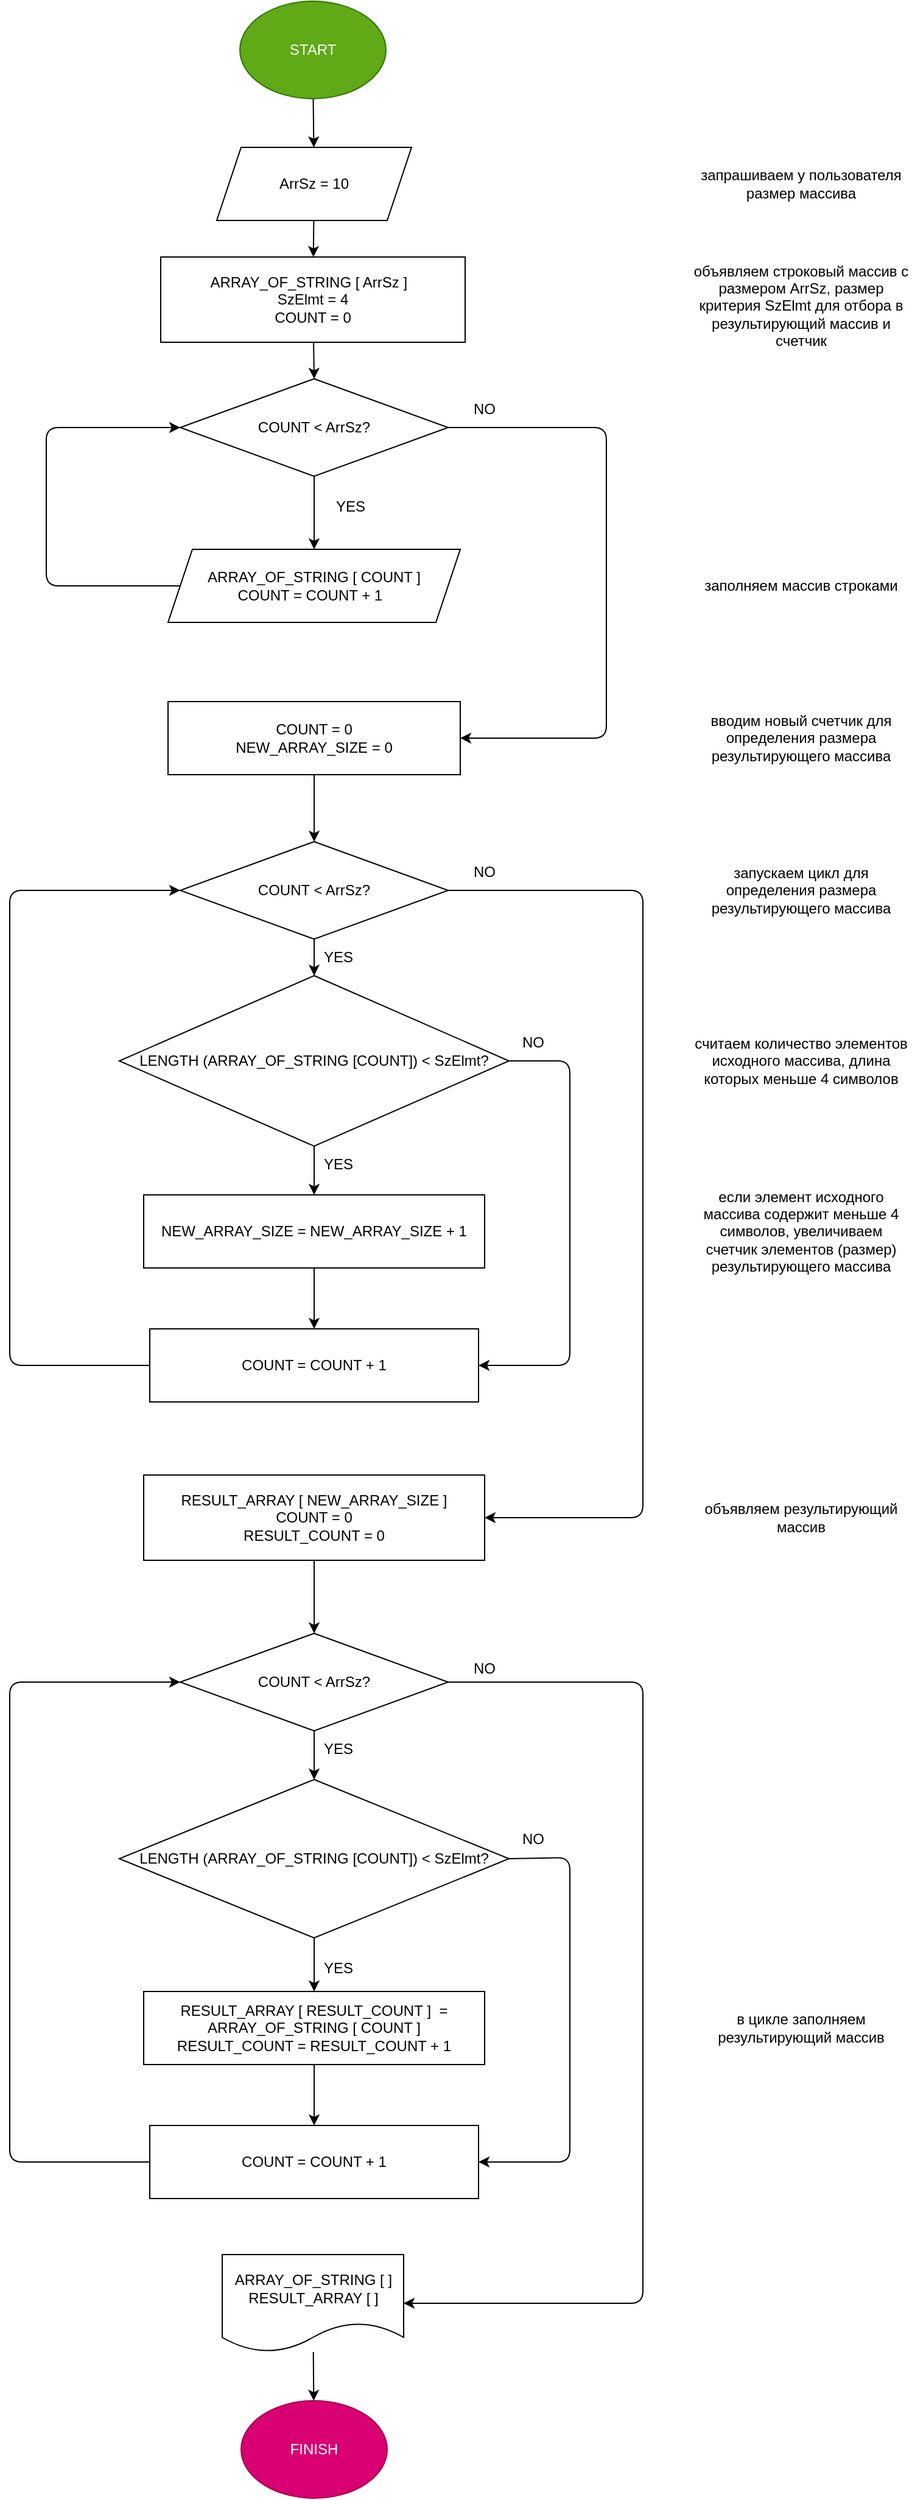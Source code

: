 <mxfile>
    <diagram id="M4BAPrSTI6uC42smdG8H" name="Page-1">
        <mxGraphModel dx="989" dy="467" grid="1" gridSize="10" guides="1" tooltips="1" connect="1" arrows="1" fold="1" page="1" pageScale="1" pageWidth="827" pageHeight="1169" math="0" shadow="0">
            <root>
                <mxCell id="0"/>
                <mxCell id="1" parent="0"/>
                <mxCell id="58" value="" style="edgeStyle=none;html=1;" parent="1" source="2" target="57" edge="1">
                    <mxGeometry relative="1" as="geometry"/>
                </mxCell>
                <mxCell id="2" value="START" style="ellipse;whiteSpace=wrap;html=1;fillColor=#60a917;fontColor=#ffffff;strokeColor=#2D7600;" parent="1" vertex="1">
                    <mxGeometry x="219" y="20" width="120" height="80" as="geometry"/>
                </mxCell>
                <mxCell id="9" style="edgeStyle=none;html=1;entryX=0.5;entryY=0;entryDx=0;entryDy=0;" parent="1" source="3" target="7" edge="1">
                    <mxGeometry relative="1" as="geometry"/>
                </mxCell>
                <mxCell id="3" value="ARRAY_OF_STRING [ ArrSz&amp;nbsp;]&amp;nbsp;&amp;nbsp;&lt;br&gt;SzElmt = 4&lt;br&gt;COUNT = 0" style="rounded=0;whiteSpace=wrap;html=1;" parent="1" vertex="1">
                    <mxGeometry x="154" y="230" width="250" height="70" as="geometry"/>
                </mxCell>
                <mxCell id="10" style="edgeStyle=none;html=1;exitX=0;exitY=0.5;exitDx=0;exitDy=0;entryX=0;entryY=0.5;entryDx=0;entryDy=0;" parent="1" source="5" target="7" edge="1">
                    <mxGeometry relative="1" as="geometry">
                        <Array as="points">
                            <mxPoint x="60" y="500"/>
                            <mxPoint x="60" y="370"/>
                        </Array>
                    </mxGeometry>
                </mxCell>
                <mxCell id="5" value="&lt;span&gt;ARRAY_OF_STRING [ COUNT ]&lt;br&gt;COUNT = COUNT + 1&amp;nbsp;&amp;nbsp;&lt;/span&gt;" style="shape=parallelogram;perimeter=parallelogramPerimeter;whiteSpace=wrap;html=1;fixedSize=1;" parent="1" vertex="1">
                    <mxGeometry x="160" y="470" width="240" height="60" as="geometry"/>
                </mxCell>
                <mxCell id="15" style="edgeStyle=none;html=1;exitX=0.5;exitY=1;exitDx=0;exitDy=0;entryX=0.5;entryY=0;entryDx=0;entryDy=0;" parent="1" source="7" target="5" edge="1">
                    <mxGeometry relative="1" as="geometry"/>
                </mxCell>
                <mxCell id="19" style="edgeStyle=none;html=1;exitX=1;exitY=0.5;exitDx=0;exitDy=0;entryX=1;entryY=0.5;entryDx=0;entryDy=0;" parent="1" source="7" target="16" edge="1">
                    <mxGeometry relative="1" as="geometry">
                        <Array as="points">
                            <mxPoint x="520" y="370"/>
                            <mxPoint x="520" y="625"/>
                        </Array>
                    </mxGeometry>
                </mxCell>
                <mxCell id="7" value="COUNT &amp;lt; ArrSz?" style="rhombus;whiteSpace=wrap;html=1;" parent="1" vertex="1">
                    <mxGeometry x="170" y="330" width="220" height="80" as="geometry"/>
                </mxCell>
                <mxCell id="14" value="YES" style="text;html=1;strokeColor=none;fillColor=none;align=center;verticalAlign=middle;whiteSpace=wrap;rounded=0;" parent="1" vertex="1">
                    <mxGeometry x="280" y="420" width="60" height="30" as="geometry"/>
                </mxCell>
                <mxCell id="22" style="edgeStyle=none;html=1;exitX=0.5;exitY=1;exitDx=0;exitDy=0;entryX=0.5;entryY=0;entryDx=0;entryDy=0;" parent="1" source="16" target="21" edge="1">
                    <mxGeometry relative="1" as="geometry"/>
                </mxCell>
                <mxCell id="16" value="COUNT = 0&lt;br&gt;NEW_ARRAY_SIZE = 0" style="rounded=0;whiteSpace=wrap;html=1;" parent="1" vertex="1">
                    <mxGeometry x="160" y="595" width="240" height="60" as="geometry"/>
                </mxCell>
                <mxCell id="20" value="NO" style="text;html=1;strokeColor=none;fillColor=none;align=center;verticalAlign=middle;whiteSpace=wrap;rounded=0;" parent="1" vertex="1">
                    <mxGeometry x="390" y="340" width="60" height="30" as="geometry"/>
                </mxCell>
                <mxCell id="24" style="edgeStyle=none;html=1;exitX=0.5;exitY=1;exitDx=0;exitDy=0;entryX=0.5;entryY=0;entryDx=0;entryDy=0;" parent="1" source="21" target="23" edge="1">
                    <mxGeometry relative="1" as="geometry"/>
                </mxCell>
                <mxCell id="21" value="COUNT &amp;lt; ArrSz?" style="rhombus;whiteSpace=wrap;html=1;" parent="1" vertex="1">
                    <mxGeometry x="170" y="710" width="220" height="80" as="geometry"/>
                </mxCell>
                <mxCell id="26" style="edgeStyle=none;html=1;exitX=0.5;exitY=1;exitDx=0;exitDy=0;entryX=0.5;entryY=0;entryDx=0;entryDy=0;" parent="1" source="23" target="25" edge="1">
                    <mxGeometry relative="1" as="geometry"/>
                </mxCell>
                <mxCell id="32" style="edgeStyle=none;html=1;exitX=1;exitY=0.5;exitDx=0;exitDy=0;entryX=1;entryY=0.5;entryDx=0;entryDy=0;" parent="1" source="23" target="27" edge="1">
                    <mxGeometry relative="1" as="geometry">
                        <mxPoint x="420" y="1150" as="targetPoint"/>
                        <Array as="points">
                            <mxPoint x="490" y="890"/>
                            <mxPoint x="490" y="1140"/>
                        </Array>
                    </mxGeometry>
                </mxCell>
                <mxCell id="23" value="LENGTH (ARRAY_OF_STRING [COUNT]) &amp;lt; SzElmt?" style="rhombus;whiteSpace=wrap;html=1;" parent="1" vertex="1">
                    <mxGeometry x="120" y="820" width="320" height="140" as="geometry"/>
                </mxCell>
                <mxCell id="28" style="edgeStyle=none;html=1;exitX=0.5;exitY=1;exitDx=0;exitDy=0;entryX=0.5;entryY=0;entryDx=0;entryDy=0;" parent="1" source="25" target="27" edge="1">
                    <mxGeometry relative="1" as="geometry"/>
                </mxCell>
                <mxCell id="25" value="NEW_ARRAY_SIZE = NEW_ARRAY_SIZE + 1" style="rounded=0;whiteSpace=wrap;html=1;" parent="1" vertex="1">
                    <mxGeometry x="140" y="1000" width="280" height="60" as="geometry"/>
                </mxCell>
                <mxCell id="38" style="edgeStyle=none;html=1;exitX=0;exitY=0.5;exitDx=0;exitDy=0;entryX=0;entryY=0.5;entryDx=0;entryDy=0;" parent="1" source="27" target="21" edge="1">
                    <mxGeometry relative="1" as="geometry">
                        <Array as="points">
                            <mxPoint x="30" y="1140"/>
                            <mxPoint x="30" y="750"/>
                        </Array>
                    </mxGeometry>
                </mxCell>
                <mxCell id="27" value="COUNT = COUNT + 1" style="rounded=0;whiteSpace=wrap;html=1;" parent="1" vertex="1">
                    <mxGeometry x="145" y="1110" width="270" height="60" as="geometry"/>
                </mxCell>
                <mxCell id="29" value="YES" style="text;html=1;strokeColor=none;fillColor=none;align=center;verticalAlign=middle;whiteSpace=wrap;rounded=0;" parent="1" vertex="1">
                    <mxGeometry x="270" y="790" width="60" height="30" as="geometry"/>
                </mxCell>
                <mxCell id="30" value="YES" style="text;html=1;strokeColor=none;fillColor=none;align=center;verticalAlign=middle;whiteSpace=wrap;rounded=0;" parent="1" vertex="1">
                    <mxGeometry x="270" y="960" width="60" height="30" as="geometry"/>
                </mxCell>
                <mxCell id="34" value="NO" style="text;html=1;strokeColor=none;fillColor=none;align=center;verticalAlign=middle;whiteSpace=wrap;rounded=0;" parent="1" vertex="1">
                    <mxGeometry x="430" y="860" width="60" height="30" as="geometry"/>
                </mxCell>
                <mxCell id="53" style="edgeStyle=none;html=1;exitX=0.5;exitY=1;exitDx=0;exitDy=0;entryX=0.5;entryY=0;entryDx=0;entryDy=0;" parent="1" source="35" target="41" edge="1">
                    <mxGeometry relative="1" as="geometry"/>
                </mxCell>
                <mxCell id="35" value="RESULT_ARRAY [ NEW_ARRAY_SIZE ]&lt;br&gt;COUNT = 0&lt;br&gt;RESULT_COUNT = 0" style="rounded=0;whiteSpace=wrap;html=1;" parent="1" vertex="1">
                    <mxGeometry x="140" y="1230" width="280" height="70" as="geometry"/>
                </mxCell>
                <mxCell id="39" style="edgeStyle=none;html=1;exitX=0;exitY=1;exitDx=0;exitDy=0;entryX=1;entryY=0.5;entryDx=0;entryDy=0;" parent="1" source="36" target="35" edge="1">
                    <mxGeometry relative="1" as="geometry">
                        <Array as="points">
                            <mxPoint x="550" y="750"/>
                            <mxPoint x="550" y="1265"/>
                        </Array>
                    </mxGeometry>
                </mxCell>
                <mxCell id="36" value="NO" style="text;html=1;strokeColor=none;fillColor=none;align=center;verticalAlign=middle;whiteSpace=wrap;rounded=0;" parent="1" vertex="1">
                    <mxGeometry x="390" y="720" width="60" height="30" as="geometry"/>
                </mxCell>
                <mxCell id="40" style="edgeStyle=none;html=1;exitX=0.5;exitY=1;exitDx=0;exitDy=0;entryX=0.5;entryY=0;entryDx=0;entryDy=0;" parent="1" source="41" target="44" edge="1">
                    <mxGeometry relative="1" as="geometry"/>
                </mxCell>
                <mxCell id="41" value="COUNT &amp;lt; ArrSz?" style="rhombus;whiteSpace=wrap;html=1;" parent="1" vertex="1">
                    <mxGeometry x="170" y="1360" width="220" height="80" as="geometry"/>
                </mxCell>
                <mxCell id="42" style="edgeStyle=none;html=1;exitX=0.5;exitY=1;exitDx=0;exitDy=0;entryX=0.5;entryY=0;entryDx=0;entryDy=0;" parent="1" source="44" target="46" edge="1">
                    <mxGeometry relative="1" as="geometry"/>
                </mxCell>
                <mxCell id="43" style="edgeStyle=none;html=1;exitX=1;exitY=0.5;exitDx=0;exitDy=0;entryX=1;entryY=0.5;entryDx=0;entryDy=0;" parent="1" source="44" target="48" edge="1">
                    <mxGeometry relative="1" as="geometry">
                        <mxPoint x="420" y="1804" as="targetPoint"/>
                        <Array as="points">
                            <mxPoint x="490" y="1544"/>
                            <mxPoint x="490" y="1794"/>
                        </Array>
                    </mxGeometry>
                </mxCell>
                <mxCell id="44" value="LENGTH (ARRAY_OF_STRING [COUNT]) &amp;lt; SzElmt?" style="rhombus;whiteSpace=wrap;html=1;" parent="1" vertex="1">
                    <mxGeometry x="120" y="1480" width="320" height="130" as="geometry"/>
                </mxCell>
                <mxCell id="45" style="edgeStyle=none;html=1;exitX=0.5;exitY=1;exitDx=0;exitDy=0;entryX=0.5;entryY=0;entryDx=0;entryDy=0;" parent="1" source="46" target="48" edge="1">
                    <mxGeometry relative="1" as="geometry"/>
                </mxCell>
                <mxCell id="46" value="RESULT_ARRAY [ RESULT_COUNT&amp;nbsp;]&amp;nbsp; = ARRAY_OF_STRING [ COUNT ]&lt;br&gt;RESULT_COUNT = RESULT_COUNT + 1" style="rounded=0;whiteSpace=wrap;html=1;" parent="1" vertex="1">
                    <mxGeometry x="140" y="1654" width="280" height="60" as="geometry"/>
                </mxCell>
                <mxCell id="47" style="edgeStyle=none;html=1;exitX=0;exitY=0.5;exitDx=0;exitDy=0;entryX=0;entryY=0.5;entryDx=0;entryDy=0;" parent="1" source="48" target="41" edge="1">
                    <mxGeometry relative="1" as="geometry">
                        <Array as="points">
                            <mxPoint x="30" y="1794"/>
                            <mxPoint x="30" y="1400"/>
                        </Array>
                    </mxGeometry>
                </mxCell>
                <mxCell id="48" value="COUNT = COUNT + 1" style="rounded=0;whiteSpace=wrap;html=1;" parent="1" vertex="1">
                    <mxGeometry x="145" y="1764" width="270" height="60" as="geometry"/>
                </mxCell>
                <mxCell id="49" value="YES" style="text;html=1;strokeColor=none;fillColor=none;align=center;verticalAlign=middle;whiteSpace=wrap;rounded=0;" parent="1" vertex="1">
                    <mxGeometry x="270" y="1440" width="60" height="30" as="geometry"/>
                </mxCell>
                <mxCell id="50" value="YES" style="text;html=1;strokeColor=none;fillColor=none;align=center;verticalAlign=middle;whiteSpace=wrap;rounded=0;" parent="1" vertex="1">
                    <mxGeometry x="270" y="1620" width="60" height="30" as="geometry"/>
                </mxCell>
                <mxCell id="51" value="NO" style="text;html=1;strokeColor=none;fillColor=none;align=center;verticalAlign=middle;whiteSpace=wrap;rounded=0;" parent="1" vertex="1">
                    <mxGeometry x="430" y="1514" width="60" height="30" as="geometry"/>
                </mxCell>
                <mxCell id="52" value="NO" style="text;html=1;strokeColor=none;fillColor=none;align=center;verticalAlign=middle;whiteSpace=wrap;rounded=0;" parent="1" vertex="1">
                    <mxGeometry x="390" y="1374" width="60" height="30" as="geometry"/>
                </mxCell>
                <mxCell id="55" style="edgeStyle=none;html=1;exitX=0;exitY=1;exitDx=0;exitDy=0;entryX=1;entryY=0.5;entryDx=0;entryDy=0;" parent="1" target="69" edge="1">
                    <mxGeometry relative="1" as="geometry">
                        <mxPoint x="390" y="1400" as="sourcePoint"/>
                        <mxPoint x="360" y="1910" as="targetPoint"/>
                        <Array as="points">
                            <mxPoint x="550" y="1400"/>
                            <mxPoint x="550" y="1910"/>
                        </Array>
                    </mxGeometry>
                </mxCell>
                <mxCell id="56" value="FINISH" style="ellipse;whiteSpace=wrap;html=1;fillColor=#d80073;fontColor=#ffffff;strokeColor=#A50040;" parent="1" vertex="1">
                    <mxGeometry x="220" y="1990" width="120" height="80" as="geometry"/>
                </mxCell>
                <mxCell id="59" value="" style="edgeStyle=none;html=1;" parent="1" source="57" target="3" edge="1">
                    <mxGeometry relative="1" as="geometry"/>
                </mxCell>
                <mxCell id="57" value="ArrSz = 10" style="shape=parallelogram;perimeter=parallelogramPerimeter;whiteSpace=wrap;html=1;fixedSize=1;" parent="1" vertex="1">
                    <mxGeometry x="200" y="140" width="160" height="60" as="geometry"/>
                </mxCell>
                <mxCell id="60" value="запрашиваем у пользователя размер массива" style="text;html=1;strokeColor=none;fillColor=none;align=center;verticalAlign=middle;whiteSpace=wrap;rounded=0;" parent="1" vertex="1">
                    <mxGeometry x="590" y="155" width="180" height="30" as="geometry"/>
                </mxCell>
                <mxCell id="61" value="объявляем строковый массив с размером ArrSz, размер критерия SzElmt для отбора в результирующий массив и счетчик" style="text;html=1;strokeColor=none;fillColor=none;align=center;verticalAlign=middle;whiteSpace=wrap;rounded=0;" parent="1" vertex="1">
                    <mxGeometry x="590" y="255" width="180" height="30" as="geometry"/>
                </mxCell>
                <mxCell id="62" value="заполняем массив строками" style="text;html=1;strokeColor=none;fillColor=none;align=center;verticalAlign=middle;whiteSpace=wrap;rounded=0;" parent="1" vertex="1">
                    <mxGeometry x="590" y="485" width="180" height="30" as="geometry"/>
                </mxCell>
                <mxCell id="63" value="вводим новый счетчик для определения размера результирующего массива" style="text;html=1;strokeColor=none;fillColor=none;align=center;verticalAlign=middle;whiteSpace=wrap;rounded=0;" parent="1" vertex="1">
                    <mxGeometry x="590" y="610" width="180" height="30" as="geometry"/>
                </mxCell>
                <mxCell id="64" value="считаем количество элементов исходного массива, длина которых меньше 4 символов" style="text;html=1;strokeColor=none;fillColor=none;align=center;verticalAlign=middle;whiteSpace=wrap;rounded=0;" parent="1" vertex="1">
                    <mxGeometry x="590" y="875" width="180" height="30" as="geometry"/>
                </mxCell>
                <mxCell id="65" value="если элемент исходного массива содержит меньше 4 символов, увеличиваем счетчик элементов (размер) результирующего массива" style="text;html=1;strokeColor=none;fillColor=none;align=center;verticalAlign=middle;whiteSpace=wrap;rounded=0;" parent="1" vertex="1">
                    <mxGeometry x="590" y="1015" width="180" height="30" as="geometry"/>
                </mxCell>
                <mxCell id="66" value="запускаем цикл для определения размера результирующего массива" style="text;html=1;strokeColor=none;fillColor=none;align=center;verticalAlign=middle;whiteSpace=wrap;rounded=0;" parent="1" vertex="1">
                    <mxGeometry x="590" y="735" width="180" height="30" as="geometry"/>
                </mxCell>
                <mxCell id="67" value="объявляем результирующий массив" style="text;html=1;strokeColor=none;fillColor=none;align=center;verticalAlign=middle;whiteSpace=wrap;rounded=0;" parent="1" vertex="1">
                    <mxGeometry x="590" y="1250" width="180" height="30" as="geometry"/>
                </mxCell>
                <mxCell id="68" value="в цикле заполняем результирующий массив" style="text;html=1;strokeColor=none;fillColor=none;align=center;verticalAlign=middle;whiteSpace=wrap;rounded=0;" parent="1" vertex="1">
                    <mxGeometry x="590" y="1669" width="180" height="30" as="geometry"/>
                </mxCell>
                <mxCell id="70" value="" style="edgeStyle=none;html=1;" edge="1" parent="1" source="69" target="56">
                    <mxGeometry relative="1" as="geometry"/>
                </mxCell>
                <mxCell id="69" value="ARRAY_OF_STRING [ ]&lt;br&gt;RESULT_ARRAY [ ]" style="shape=document;whiteSpace=wrap;html=1;boundedLbl=1;" vertex="1" parent="1">
                    <mxGeometry x="204.5" y="1870" width="149" height="80" as="geometry"/>
                </mxCell>
            </root>
        </mxGraphModel>
    </diagram>
</mxfile>